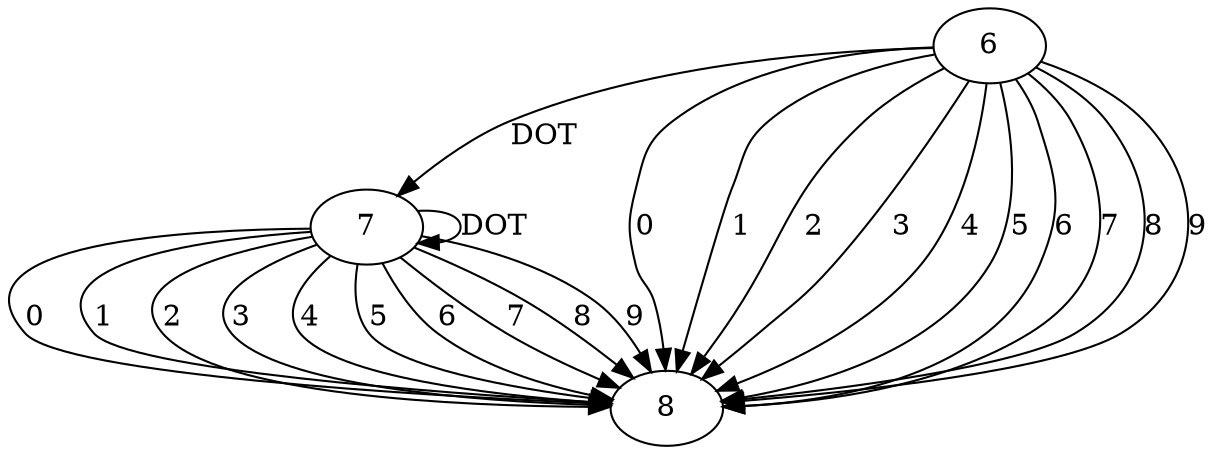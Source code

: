 digraph nfa{
7 -> 8 [label="0"];
7 -> 8 [label="1"];
7 -> 8 [label="2"];
7 -> 8 [label="3"];
7 -> 8 [label="4"];
7 -> 8 [label="5"];
7 -> 8 [label="6"];
7 -> 8 [label="7"];
7 -> 8 [label="8"];
7 -> 8 [label="9"];
7 -> 7 [label="DOT"];
6 -> 8 [label="0"];
6 -> 8 [label="1"];
6 -> 8 [label="2"];
6 -> 8 [label="3"];
6 -> 8 [label="4"];
6 -> 8 [label="5"];
6 -> 8 [label="6"];
6 -> 8 [label="7"];
6 -> 8 [label="8"];
6 -> 8 [label="9"];
6 -> 7 [label="DOT"];
}